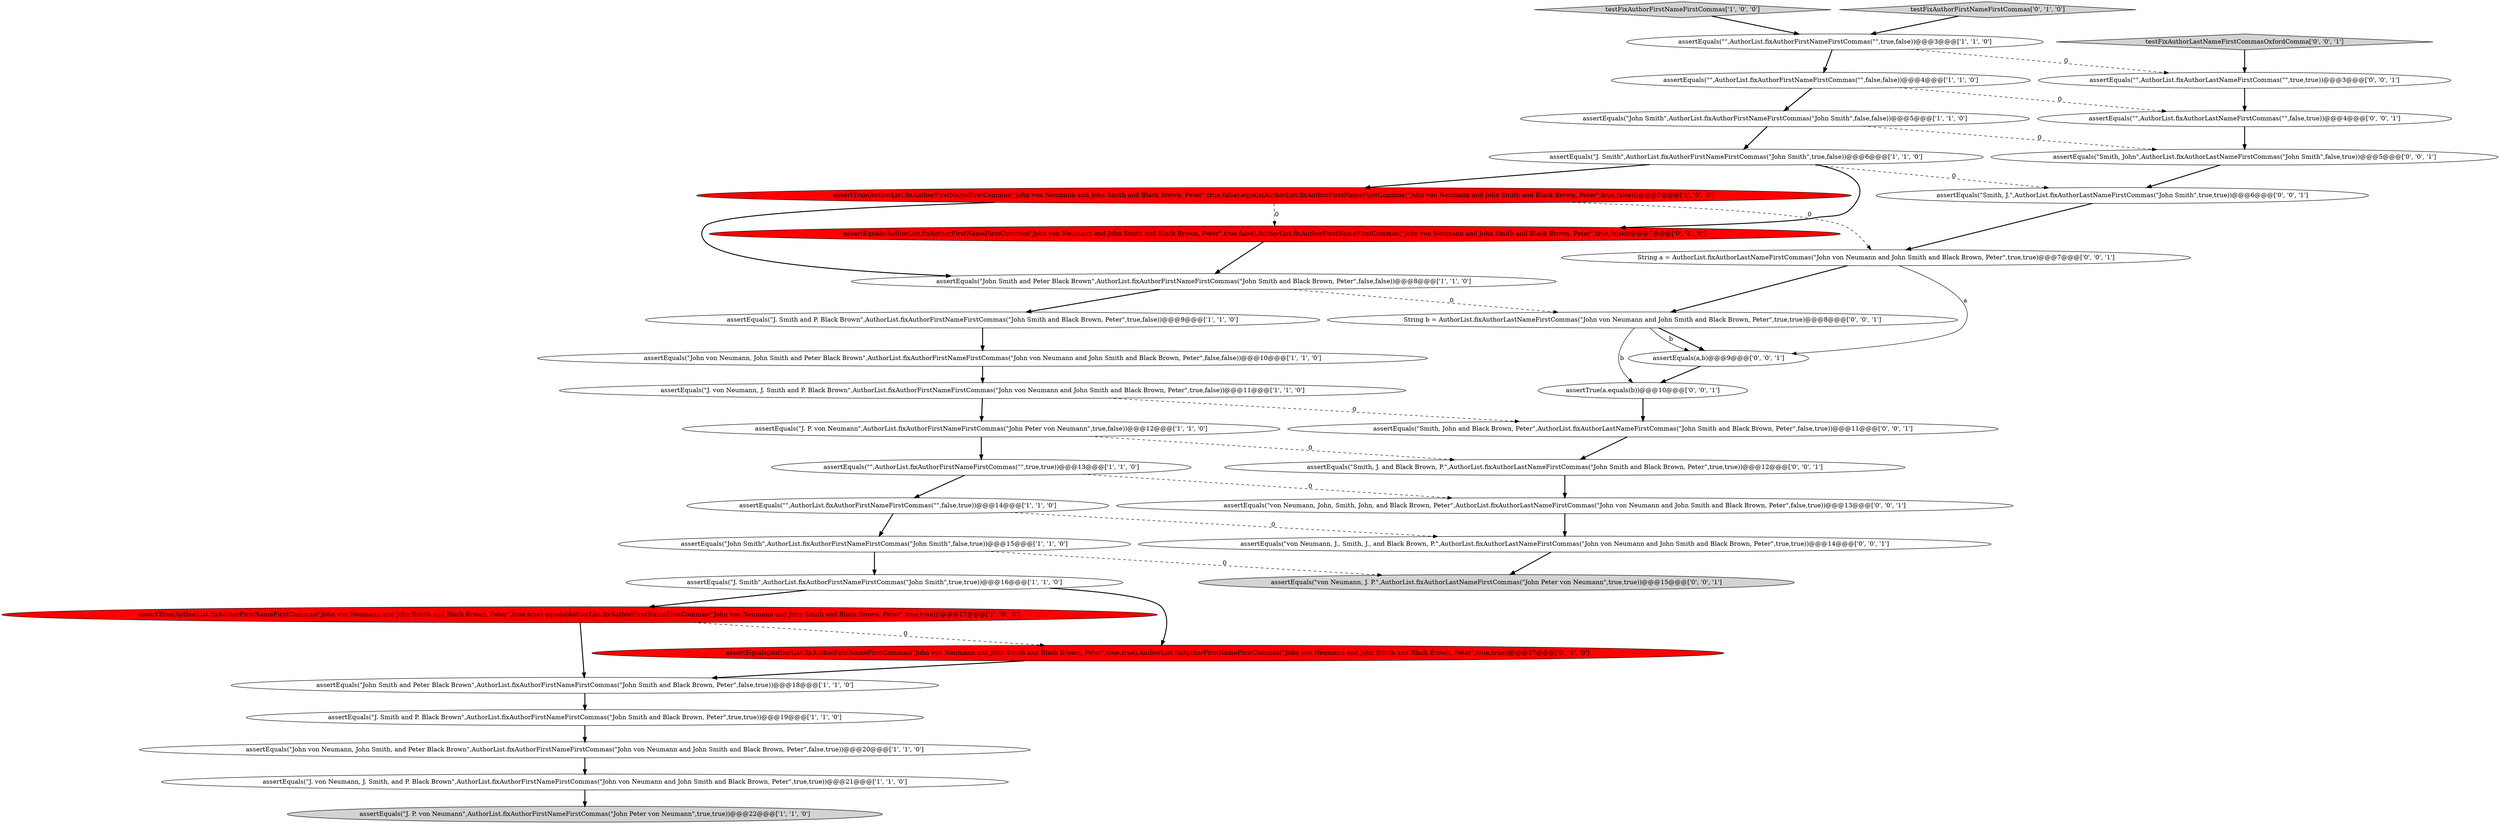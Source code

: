 digraph {
0 [style = filled, label = "assertEquals(\"John Smith and Peter Black Brown\",AuthorList.fixAuthorFirstNameFirstCommas(\"John Smith and Black Brown, Peter\",false,false))@@@8@@@['1', '1', '0']", fillcolor = white, shape = ellipse image = "AAA0AAABBB1BBB"];
30 [style = filled, label = "assertEquals(\"Smith, John\",AuthorList.fixAuthorLastNameFirstCommas(\"John Smith\",false,true))@@@5@@@['0', '0', '1']", fillcolor = white, shape = ellipse image = "AAA0AAABBB3BBB"];
3 [style = filled, label = "assertEquals(\"J. von Neumann, J. Smith, and P. Black Brown\",AuthorList.fixAuthorFirstNameFirstCommas(\"John von Neumann and John Smith and Black Brown, Peter\",true,true))@@@21@@@['1', '1', '0']", fillcolor = white, shape = ellipse image = "AAA0AAABBB1BBB"];
19 [style = filled, label = "assertEquals(\"J. Smith and P. Black Brown\",AuthorList.fixAuthorFirstNameFirstCommas(\"John Smith and Black Brown, Peter\",true,false))@@@9@@@['1', '1', '0']", fillcolor = white, shape = ellipse image = "AAA0AAABBB1BBB"];
21 [style = filled, label = "assertEquals(AuthorList.fixAuthorFirstNameFirstCommas(\"John von Neumann and John Smith and Black Brown, Peter\",true,false),AuthorList.fixAuthorFirstNameFirstCommas(\"John von Neumann and John Smith and Black Brown, Peter\",true,false))@@@7@@@['0', '1', '0']", fillcolor = red, shape = ellipse image = "AAA1AAABBB2BBB"];
24 [style = filled, label = "String b = AuthorList.fixAuthorLastNameFirstCommas(\"John von Neumann and John Smith and Black Brown, Peter\",true,true)@@@8@@@['0', '0', '1']", fillcolor = white, shape = ellipse image = "AAA0AAABBB3BBB"];
28 [style = filled, label = "assertEquals(a,b)@@@9@@@['0', '0', '1']", fillcolor = white, shape = ellipse image = "AAA0AAABBB3BBB"];
29 [style = filled, label = "assertEquals(\"von Neumann, J. P.\",AuthorList.fixAuthorLastNameFirstCommas(\"John Peter von Neumann\",true,true))@@@15@@@['0', '0', '1']", fillcolor = lightgray, shape = ellipse image = "AAA0AAABBB3BBB"];
7 [style = filled, label = "assertEquals(\"John von Neumann, John Smith, and Peter Black Brown\",AuthorList.fixAuthorFirstNameFirstCommas(\"John von Neumann and John Smith and Black Brown, Peter\",false,true))@@@20@@@['1', '1', '0']", fillcolor = white, shape = ellipse image = "AAA0AAABBB1BBB"];
10 [style = filled, label = "assertEquals(\"John von Neumann, John Smith and Peter Black Brown\",AuthorList.fixAuthorFirstNameFirstCommas(\"John von Neumann and John Smith and Black Brown, Peter\",false,false))@@@10@@@['1', '1', '0']", fillcolor = white, shape = ellipse image = "AAA0AAABBB1BBB"];
35 [style = filled, label = "assertEquals(\"Smith, J. and Black Brown, P.\",AuthorList.fixAuthorLastNameFirstCommas(\"John Smith and Black Brown, Peter\",true,true))@@@12@@@['0', '0', '1']", fillcolor = white, shape = ellipse image = "AAA0AAABBB3BBB"];
13 [style = filled, label = "assertTrue(AuthorList.fixAuthorFirstNameFirstCommas(\"John von Neumann and John Smith and Black Brown, Peter\",true,false).equals(AuthorList.fixAuthorFirstNameFirstCommas(\"John von Neumann and John Smith and Black Brown, Peter\",true,false)))@@@7@@@['1', '0', '0']", fillcolor = red, shape = ellipse image = "AAA1AAABBB1BBB"];
2 [style = filled, label = "assertEquals(\"J. von Neumann, J. Smith and P. Black Brown\",AuthorList.fixAuthorFirstNameFirstCommas(\"John von Neumann and John Smith and Black Brown, Peter\",true,false))@@@11@@@['1', '1', '0']", fillcolor = white, shape = ellipse image = "AAA0AAABBB1BBB"];
32 [style = filled, label = "assertEquals(\"\",AuthorList.fixAuthorLastNameFirstCommas(\"\",true,true))@@@3@@@['0', '0', '1']", fillcolor = white, shape = ellipse image = "AAA0AAABBB3BBB"];
1 [style = filled, label = "assertEquals(\"John Smith\",AuthorList.fixAuthorFirstNameFirstCommas(\"John Smith\",false,true))@@@15@@@['1', '1', '0']", fillcolor = white, shape = ellipse image = "AAA0AAABBB1BBB"];
20 [style = filled, label = "assertEquals(\"J. P. von Neumann\",AuthorList.fixAuthorFirstNameFirstCommas(\"John Peter von Neumann\",true,true))@@@22@@@['1', '1', '0']", fillcolor = lightgray, shape = ellipse image = "AAA0AAABBB1BBB"];
33 [style = filled, label = "assertEquals(\"Smith, John and Black Brown, Peter\",AuthorList.fixAuthorLastNameFirstCommas(\"John Smith and Black Brown, Peter\",false,true))@@@11@@@['0', '0', '1']", fillcolor = white, shape = ellipse image = "AAA0AAABBB3BBB"];
16 [style = filled, label = "assertEquals(\"\",AuthorList.fixAuthorFirstNameFirstCommas(\"\",false,true))@@@14@@@['1', '1', '0']", fillcolor = white, shape = ellipse image = "AAA0AAABBB1BBB"];
17 [style = filled, label = "assertTrue(AuthorList.fixAuthorFirstNameFirstCommas(\"John von Neumann and John Smith and Black Brown, Peter\",true,true).equals(AuthorList.fixAuthorFirstNameFirstCommas(\"John von Neumann and John Smith and Black Brown, Peter\",true,true)))@@@17@@@['1', '0', '0']", fillcolor = red, shape = ellipse image = "AAA1AAABBB1BBB"];
18 [style = filled, label = "assertEquals(\"\",AuthorList.fixAuthorFirstNameFirstCommas(\"\",true,false))@@@3@@@['1', '1', '0']", fillcolor = white, shape = ellipse image = "AAA0AAABBB1BBB"];
15 [style = filled, label = "assertEquals(\"J. Smith and P. Black Brown\",AuthorList.fixAuthorFirstNameFirstCommas(\"John Smith and Black Brown, Peter\",true,true))@@@19@@@['1', '1', '0']", fillcolor = white, shape = ellipse image = "AAA0AAABBB1BBB"];
26 [style = filled, label = "assertEquals(\"von Neumann, J., Smith, J., and Black Brown, P.\",AuthorList.fixAuthorLastNameFirstCommas(\"John von Neumann and John Smith and Black Brown, Peter\",true,true))@@@14@@@['0', '0', '1']", fillcolor = white, shape = ellipse image = "AAA0AAABBB3BBB"];
27 [style = filled, label = "assertEquals(\"Smith, J.\",AuthorList.fixAuthorLastNameFirstCommas(\"John Smith\",true,true))@@@6@@@['0', '0', '1']", fillcolor = white, shape = ellipse image = "AAA0AAABBB3BBB"];
36 [style = filled, label = "String a = AuthorList.fixAuthorLastNameFirstCommas(\"John von Neumann and John Smith and Black Brown, Peter\",true,true)@@@7@@@['0', '0', '1']", fillcolor = white, shape = ellipse image = "AAA0AAABBB3BBB"];
22 [style = filled, label = "assertEquals(AuthorList.fixAuthorFirstNameFirstCommas(\"John von Neumann and John Smith and Black Brown, Peter\",true,true),AuthorList.fixAuthorFirstNameFirstCommas(\"John von Neumann and John Smith and Black Brown, Peter\",true,true))@@@17@@@['0', '1', '0']", fillcolor = red, shape = ellipse image = "AAA1AAABBB2BBB"];
34 [style = filled, label = "testFixAuthorLastNameFirstCommasOxfordComma['0', '0', '1']", fillcolor = lightgray, shape = diamond image = "AAA0AAABBB3BBB"];
11 [style = filled, label = "testFixAuthorFirstNameFirstCommas['1', '0', '0']", fillcolor = lightgray, shape = diamond image = "AAA0AAABBB1BBB"];
37 [style = filled, label = "assertEquals(\"von Neumann, John, Smith, John, and Black Brown, Peter\",AuthorList.fixAuthorLastNameFirstCommas(\"John von Neumann and John Smith and Black Brown, Peter\",false,true))@@@13@@@['0', '0', '1']", fillcolor = white, shape = ellipse image = "AAA0AAABBB3BBB"];
14 [style = filled, label = "assertEquals(\"J. Smith\",AuthorList.fixAuthorFirstNameFirstCommas(\"John Smith\",true,false))@@@6@@@['1', '1', '0']", fillcolor = white, shape = ellipse image = "AAA0AAABBB1BBB"];
5 [style = filled, label = "assertEquals(\"J. Smith\",AuthorList.fixAuthorFirstNameFirstCommas(\"John Smith\",true,true))@@@16@@@['1', '1', '0']", fillcolor = white, shape = ellipse image = "AAA0AAABBB1BBB"];
6 [style = filled, label = "assertEquals(\"\",AuthorList.fixAuthorFirstNameFirstCommas(\"\",true,true))@@@13@@@['1', '1', '0']", fillcolor = white, shape = ellipse image = "AAA0AAABBB1BBB"];
25 [style = filled, label = "assertEquals(\"\",AuthorList.fixAuthorLastNameFirstCommas(\"\",false,true))@@@4@@@['0', '0', '1']", fillcolor = white, shape = ellipse image = "AAA0AAABBB3BBB"];
4 [style = filled, label = "assertEquals(\"\",AuthorList.fixAuthorFirstNameFirstCommas(\"\",false,false))@@@4@@@['1', '1', '0']", fillcolor = white, shape = ellipse image = "AAA0AAABBB1BBB"];
12 [style = filled, label = "assertEquals(\"John Smith\",AuthorList.fixAuthorFirstNameFirstCommas(\"John Smith\",false,false))@@@5@@@['1', '1', '0']", fillcolor = white, shape = ellipse image = "AAA0AAABBB1BBB"];
23 [style = filled, label = "testFixAuthorFirstNameFirstCommas['0', '1', '0']", fillcolor = lightgray, shape = diamond image = "AAA0AAABBB2BBB"];
9 [style = filled, label = "assertEquals(\"J. P. von Neumann\",AuthorList.fixAuthorFirstNameFirstCommas(\"John Peter von Neumann\",true,false))@@@12@@@['1', '1', '0']", fillcolor = white, shape = ellipse image = "AAA0AAABBB1BBB"];
31 [style = filled, label = "assertTrue(a.equals(b))@@@10@@@['0', '0', '1']", fillcolor = white, shape = ellipse image = "AAA0AAABBB3BBB"];
8 [style = filled, label = "assertEquals(\"John Smith and Peter Black Brown\",AuthorList.fixAuthorFirstNameFirstCommas(\"John Smith and Black Brown, Peter\",false,true))@@@18@@@['1', '1', '0']", fillcolor = white, shape = ellipse image = "AAA0AAABBB1BBB"];
1->5 [style = bold, label=""];
17->8 [style = bold, label=""];
24->28 [style = bold, label=""];
33->35 [style = bold, label=""];
27->36 [style = bold, label=""];
8->15 [style = bold, label=""];
13->36 [style = dashed, label="0"];
15->7 [style = bold, label=""];
21->0 [style = bold, label=""];
37->26 [style = bold, label=""];
0->19 [style = bold, label=""];
25->30 [style = bold, label=""];
26->29 [style = bold, label=""];
28->31 [style = bold, label=""];
30->27 [style = bold, label=""];
1->29 [style = dashed, label="0"];
24->28 [style = solid, label="b"];
19->10 [style = bold, label=""];
2->9 [style = bold, label=""];
12->30 [style = dashed, label="0"];
6->37 [style = dashed, label="0"];
5->17 [style = bold, label=""];
14->27 [style = dashed, label="0"];
11->18 [style = bold, label=""];
7->3 [style = bold, label=""];
9->6 [style = bold, label=""];
9->35 [style = dashed, label="0"];
22->8 [style = bold, label=""];
4->25 [style = dashed, label="0"];
16->26 [style = dashed, label="0"];
3->20 [style = bold, label=""];
36->24 [style = bold, label=""];
36->28 [style = solid, label="a"];
18->4 [style = bold, label=""];
13->21 [style = dashed, label="0"];
16->1 [style = bold, label=""];
35->37 [style = bold, label=""];
6->16 [style = bold, label=""];
31->33 [style = bold, label=""];
32->25 [style = bold, label=""];
12->14 [style = bold, label=""];
24->31 [style = solid, label="b"];
4->12 [style = bold, label=""];
0->24 [style = dashed, label="0"];
34->32 [style = bold, label=""];
10->2 [style = bold, label=""];
2->33 [style = dashed, label="0"];
14->13 [style = bold, label=""];
5->22 [style = bold, label=""];
23->18 [style = bold, label=""];
14->21 [style = bold, label=""];
13->0 [style = bold, label=""];
18->32 [style = dashed, label="0"];
17->22 [style = dashed, label="0"];
}
